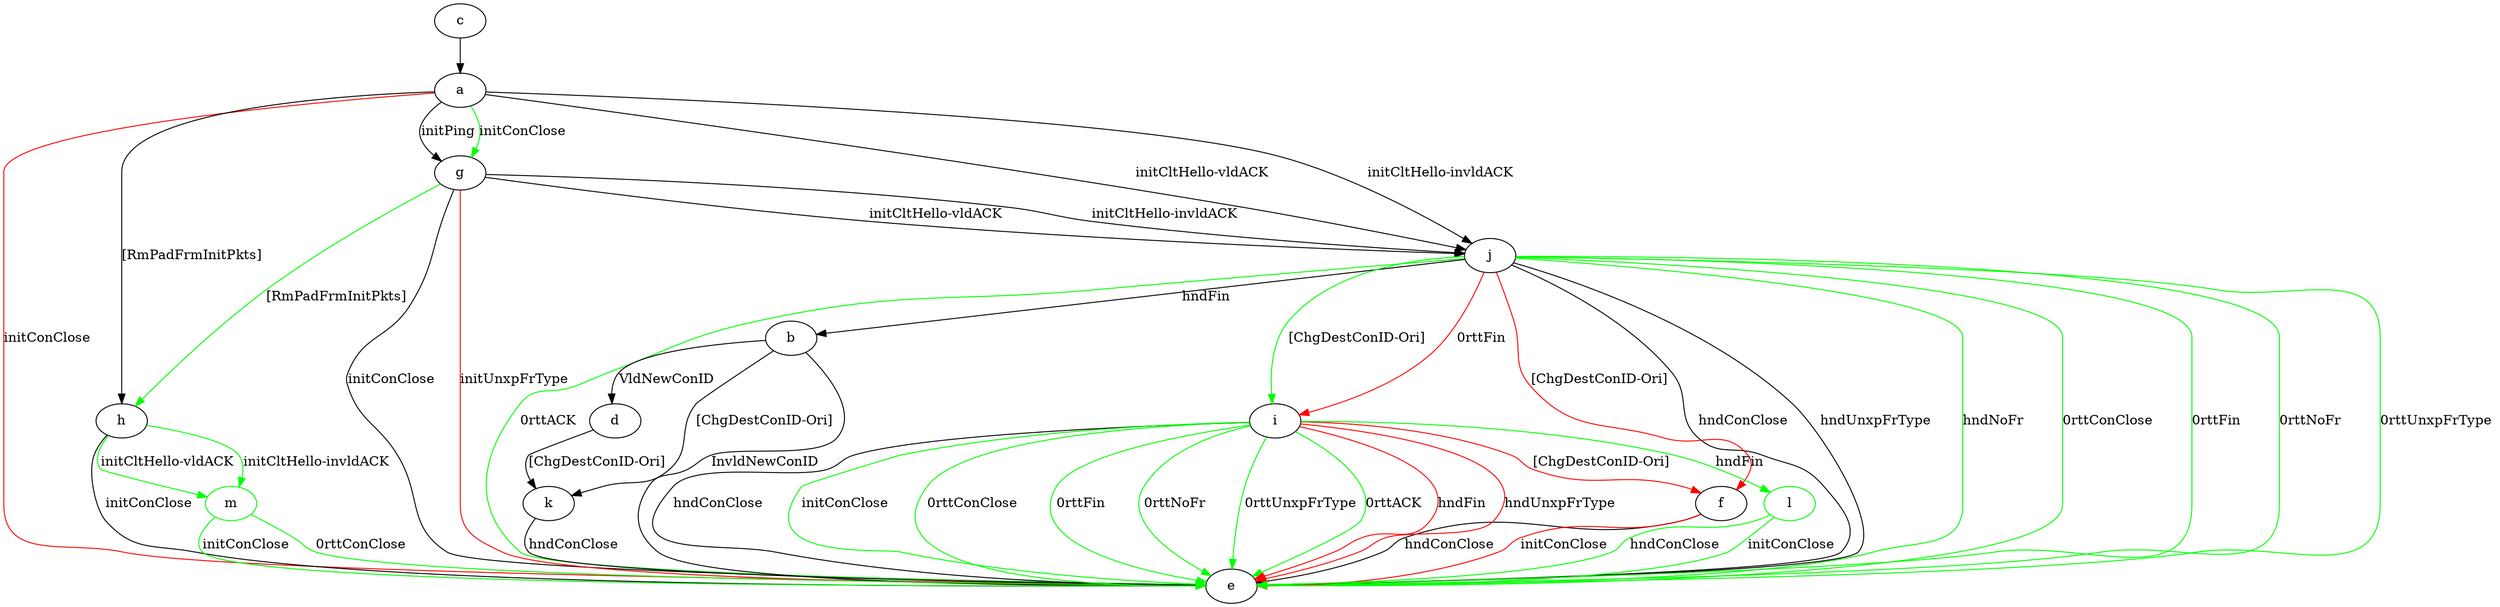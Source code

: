 digraph "" {
	a -> e	[key=0,
		color=red,
		label="initConClose "];
	a -> g	[key=0,
		label="initPing "];
	a -> g	[key=1,
		color=green,
		label="initConClose "];
	a -> h	[key=0,
		label="[RmPadFrmInitPkts] "];
	a -> j	[key=0,
		label="initCltHello-vldACK "];
	a -> j	[key=1,
		label="initCltHello-invldACK "];
	b -> d	[key=0,
		label="VldNewConID "];
	b -> e	[key=0,
		label="InvldNewConID "];
	b -> k	[key=0,
		label="[ChgDestConID-Ori] "];
	c -> a	[key=0];
	d -> k	[key=0,
		label="[ChgDestConID-Ori] "];
	f -> e	[key=0,
		label="hndConClose "];
	f -> e	[key=1,
		color=red,
		label="initConClose "];
	g -> e	[key=0,
		label="initConClose "];
	g -> e	[key=1,
		color=red,
		label="initUnxpFrType "];
	g -> h	[key=0,
		color=green,
		label="[RmPadFrmInitPkts] "];
	g -> j	[key=0,
		label="initCltHello-vldACK "];
	g -> j	[key=1,
		label="initCltHello-invldACK "];
	h -> e	[key=0,
		label="initConClose "];
	m	[color=green];
	h -> m	[key=0,
		color=green,
		label="initCltHello-vldACK "];
	h -> m	[key=1,
		color=green,
		label="initCltHello-invldACK "];
	i -> e	[key=0,
		label="hndConClose "];
	i -> e	[key=1,
		color=green,
		label="initConClose "];
	i -> e	[key=2,
		color=green,
		label="0rttConClose "];
	i -> e	[key=3,
		color=green,
		label="0rttFin "];
	i -> e	[key=4,
		color=green,
		label="0rttNoFr "];
	i -> e	[key=5,
		color=green,
		label="0rttUnxpFrType "];
	i -> e	[key=6,
		color=green,
		label="0rttACK "];
	i -> e	[key=7,
		color=red,
		label="hndFin "];
	i -> e	[key=8,
		color=red,
		label="hndUnxpFrType "];
	i -> f	[key=0,
		color=red,
		label="[ChgDestConID-Ori] "];
	l	[color=green];
	i -> l	[key=0,
		color=green,
		label="hndFin "];
	j -> b	[key=0,
		label="hndFin "];
	j -> e	[key=0,
		label="hndConClose "];
	j -> e	[key=1,
		label="hndUnxpFrType "];
	j -> e	[key=2,
		color=green,
		label="hndNoFr "];
	j -> e	[key=3,
		color=green,
		label="0rttConClose "];
	j -> e	[key=4,
		color=green,
		label="0rttFin "];
	j -> e	[key=5,
		color=green,
		label="0rttNoFr "];
	j -> e	[key=6,
		color=green,
		label="0rttUnxpFrType "];
	j -> e	[key=7,
		color=green,
		label="0rttACK "];
	j -> f	[key=0,
		color=red,
		label="[ChgDestConID-Ori] "];
	j -> i	[key=0,
		color=green,
		label="[ChgDestConID-Ori] "];
	j -> i	[key=1,
		color=red,
		label="0rttFin "];
	k -> e	[key=0,
		label="hndConClose "];
	l -> e	[key=0,
		color=green,
		label="initConClose "];
	l -> e	[key=1,
		color=green,
		label="hndConClose "];
	m -> e	[key=0,
		color=green,
		label="initConClose "];
	m -> e	[key=1,
		color=green,
		label="0rttConClose "];
}
